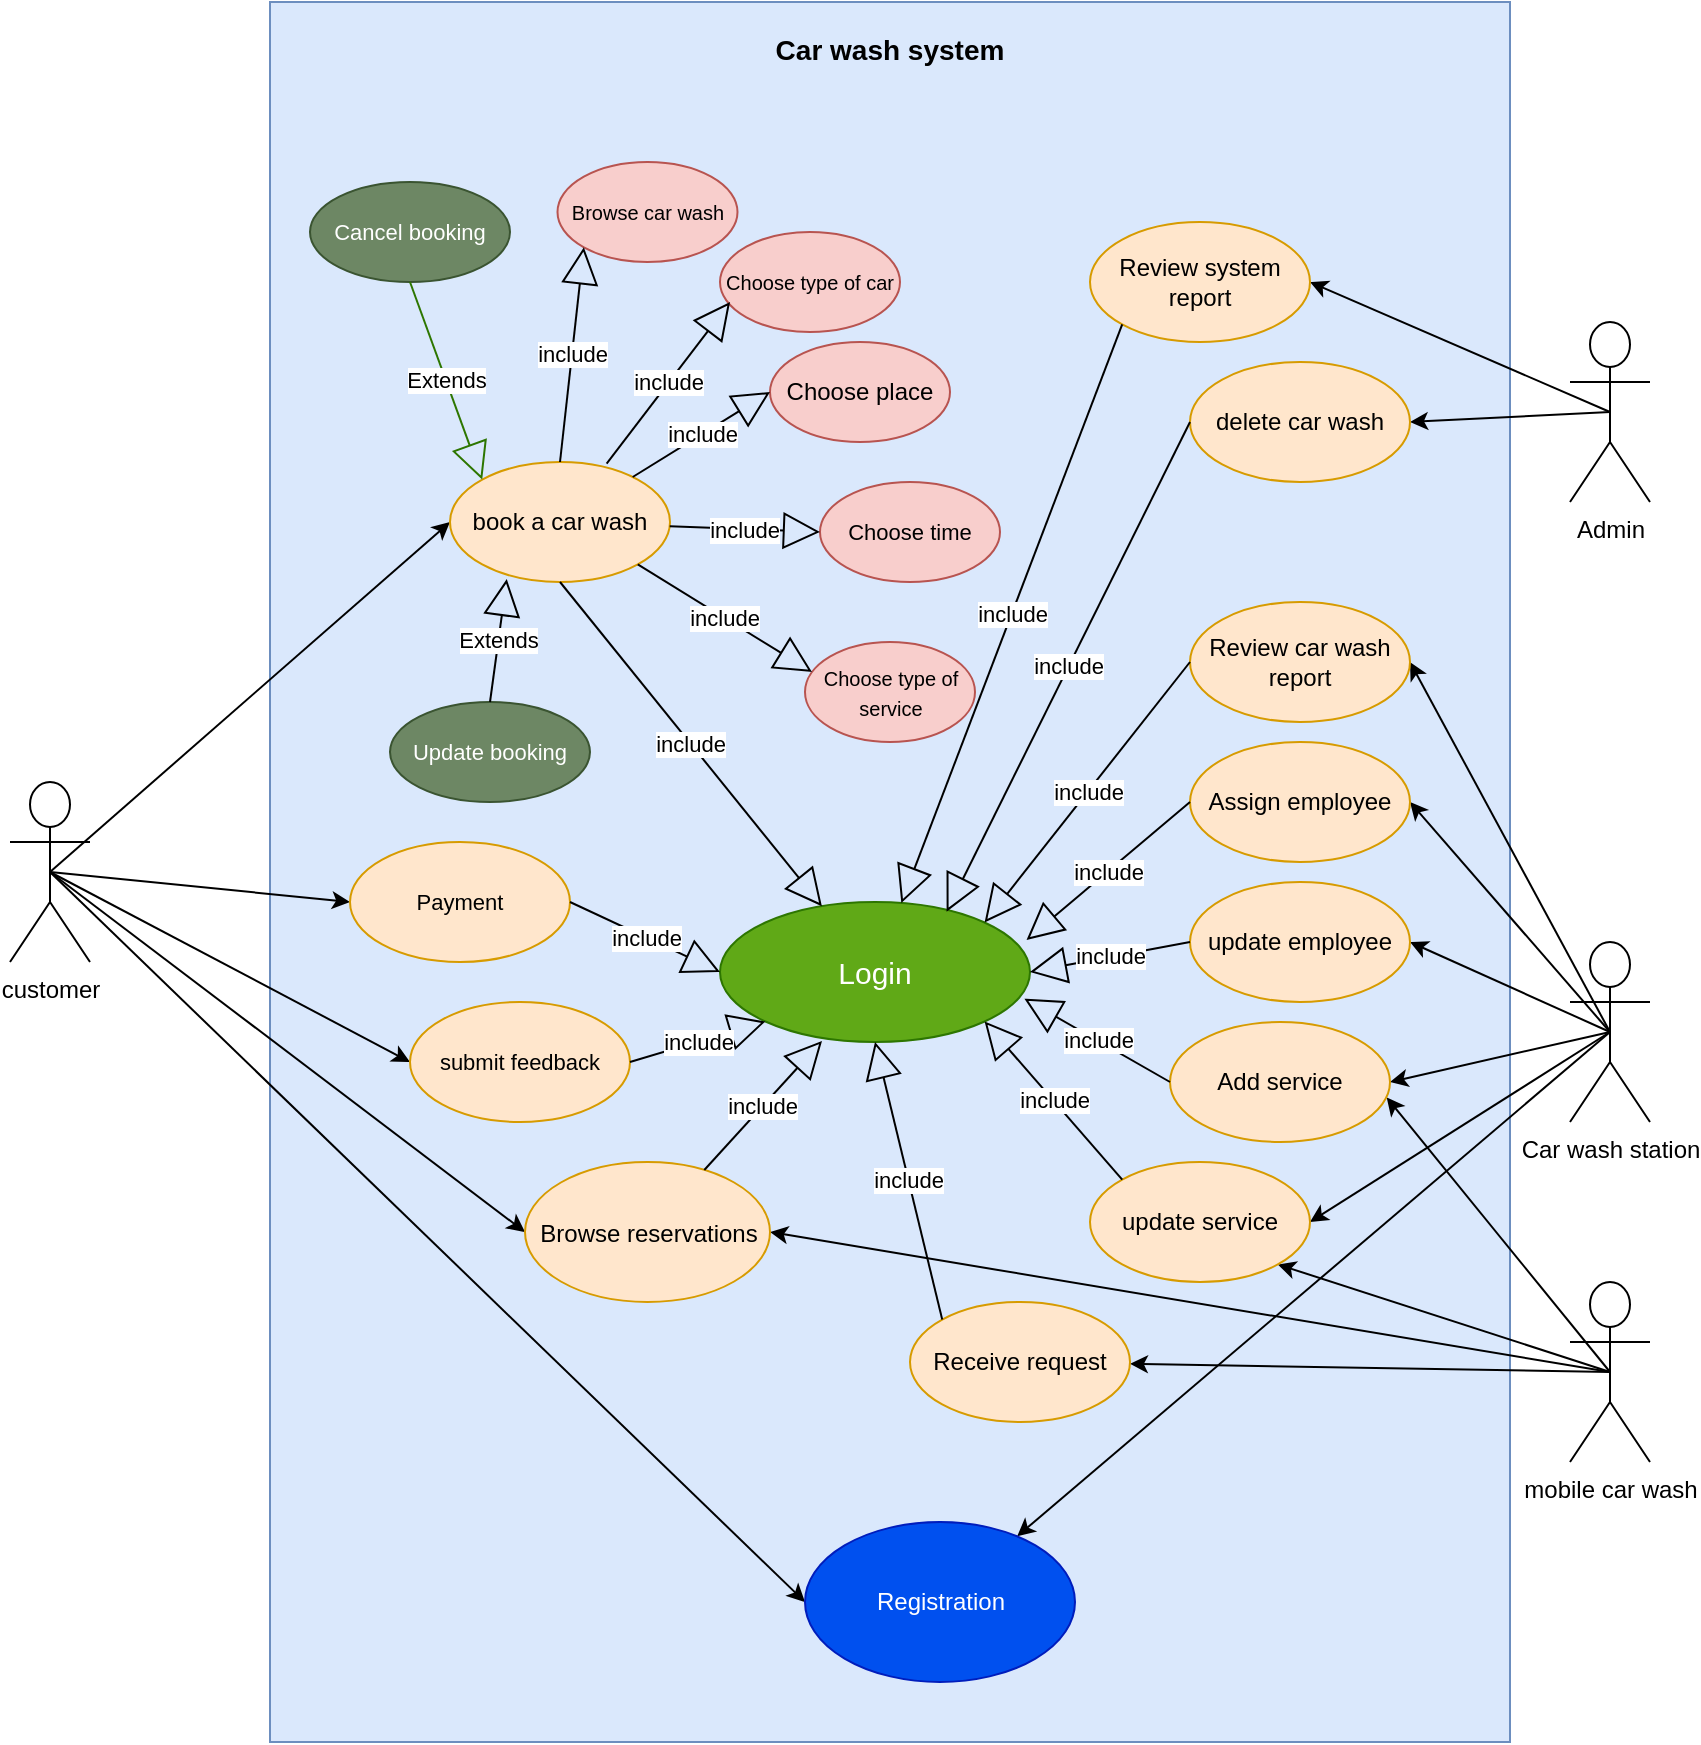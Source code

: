 <mxfile version="13.8.7" type="github">
  <diagram id="2PLEH2ws_kZJPNC3M2L6" name="Page-1">
    <mxGraphModel dx="1824" dy="544" grid="1" gridSize="10" guides="1" tooltips="1" connect="1" arrows="1" fold="1" page="1" pageScale="1" pageWidth="850" pageHeight="1100" math="0" shadow="0">
      <root>
        <mxCell id="0" />
        <mxCell id="1" parent="0" />
        <mxCell id="zVRTShELpcH3X-Ul6cue-8" value="" style="rounded=0;whiteSpace=wrap;html=1;fillColor=#dae8fc;strokeColor=#6c8ebf;" parent="1" vertex="1">
          <mxGeometry x="120" y="40" width="620" height="870" as="geometry" />
        </mxCell>
        <mxCell id="6ocrz9YHpiCbbP5gVBqt-14" style="edgeStyle=none;rounded=0;orthogonalLoop=1;jettySize=auto;html=1;exitX=0.5;exitY=0.5;exitDx=0;exitDy=0;exitPerimeter=0;entryX=0;entryY=0.5;entryDx=0;entryDy=0;" edge="1" parent="1" source="zVRTShELpcH3X-Ul6cue-9" target="zVRTShELpcH3X-Ul6cue-24">
          <mxGeometry relative="1" as="geometry" />
        </mxCell>
        <mxCell id="6ocrz9YHpiCbbP5gVBqt-16" style="edgeStyle=none;rounded=0;orthogonalLoop=1;jettySize=auto;html=1;exitX=0.5;exitY=0.5;exitDx=0;exitDy=0;exitPerimeter=0;entryX=0;entryY=0.5;entryDx=0;entryDy=0;" edge="1" parent="1" source="zVRTShELpcH3X-Ul6cue-9" target="zVRTShELpcH3X-Ul6cue-28">
          <mxGeometry relative="1" as="geometry" />
        </mxCell>
        <mxCell id="6ocrz9YHpiCbbP5gVBqt-17" style="edgeStyle=none;rounded=0;orthogonalLoop=1;jettySize=auto;html=1;exitX=0.5;exitY=0.5;exitDx=0;exitDy=0;exitPerimeter=0;entryX=0;entryY=0.5;entryDx=0;entryDy=0;" edge="1" parent="1" source="zVRTShELpcH3X-Ul6cue-9" target="zVRTShELpcH3X-Ul6cue-29">
          <mxGeometry relative="1" as="geometry" />
        </mxCell>
        <mxCell id="6ocrz9YHpiCbbP5gVBqt-21" style="edgeStyle=none;rounded=0;orthogonalLoop=1;jettySize=auto;html=1;exitX=0.5;exitY=0.5;exitDx=0;exitDy=0;exitPerimeter=0;entryX=0;entryY=0.5;entryDx=0;entryDy=0;" edge="1" parent="1" source="zVRTShELpcH3X-Ul6cue-9" target="zVRTShELpcH3X-Ul6cue-15">
          <mxGeometry relative="1" as="geometry" />
        </mxCell>
        <mxCell id="6ocrz9YHpiCbbP5gVBqt-24" style="edgeStyle=none;rounded=0;orthogonalLoop=1;jettySize=auto;html=1;exitX=0.5;exitY=0.5;exitDx=0;exitDy=0;exitPerimeter=0;entryX=0;entryY=0.5;entryDx=0;entryDy=0;" edge="1" parent="1" source="zVRTShELpcH3X-Ul6cue-9" target="6ocrz9YHpiCbbP5gVBqt-23">
          <mxGeometry relative="1" as="geometry" />
        </mxCell>
        <mxCell id="zVRTShELpcH3X-Ul6cue-9" value="customer&lt;br&gt;" style="shape=umlActor;verticalLabelPosition=bottom;verticalAlign=top;html=1;" parent="1" vertex="1">
          <mxGeometry x="-10" y="430" width="40" height="90" as="geometry" />
        </mxCell>
        <mxCell id="6ocrz9YHpiCbbP5gVBqt-32" style="edgeStyle=none;rounded=0;orthogonalLoop=1;jettySize=auto;html=1;exitX=0.5;exitY=0.5;exitDx=0;exitDy=0;exitPerimeter=0;entryX=1;entryY=0.5;entryDx=0;entryDy=0;" edge="1" parent="1" source="zVRTShELpcH3X-Ul6cue-10" target="6ocrz9YHpiCbbP5gVBqt-29">
          <mxGeometry relative="1" as="geometry" />
        </mxCell>
        <mxCell id="6ocrz9YHpiCbbP5gVBqt-33" style="edgeStyle=none;rounded=0;orthogonalLoop=1;jettySize=auto;html=1;exitX=0.5;exitY=0.5;exitDx=0;exitDy=0;exitPerimeter=0;entryX=1;entryY=0.5;entryDx=0;entryDy=0;" edge="1" parent="1" source="zVRTShELpcH3X-Ul6cue-10" target="6ocrz9YHpiCbbP5gVBqt-30">
          <mxGeometry relative="1" as="geometry" />
        </mxCell>
        <mxCell id="zVRTShELpcH3X-Ul6cue-10" value="Admin&lt;br&gt;" style="shape=umlActor;verticalLabelPosition=bottom;verticalAlign=top;html=1;" parent="1" vertex="1">
          <mxGeometry x="770" y="200" width="40" height="90" as="geometry" />
        </mxCell>
        <mxCell id="6ocrz9YHpiCbbP5gVBqt-45" style="edgeStyle=none;rounded=0;orthogonalLoop=1;jettySize=auto;html=1;exitX=0.5;exitY=0.5;exitDx=0;exitDy=0;exitPerimeter=0;entryX=1;entryY=1;entryDx=0;entryDy=0;" edge="1" parent="1" source="zVRTShELpcH3X-Ul6cue-11" target="6ocrz9YHpiCbbP5gVBqt-27">
          <mxGeometry relative="1" as="geometry" />
        </mxCell>
        <mxCell id="6ocrz9YHpiCbbP5gVBqt-46" style="edgeStyle=none;rounded=0;orthogonalLoop=1;jettySize=auto;html=1;exitX=0.5;exitY=0.5;exitDx=0;exitDy=0;exitPerimeter=0;entryX=0.985;entryY=0.629;entryDx=0;entryDy=0;entryPerimeter=0;" edge="1" parent="1" source="zVRTShELpcH3X-Ul6cue-11" target="6ocrz9YHpiCbbP5gVBqt-26">
          <mxGeometry relative="1" as="geometry" />
        </mxCell>
        <mxCell id="6ocrz9YHpiCbbP5gVBqt-52" style="edgeStyle=none;rounded=0;orthogonalLoop=1;jettySize=auto;html=1;exitX=0.5;exitY=0.5;exitDx=0;exitDy=0;exitPerimeter=0;entryX=1;entryY=0.5;entryDx=0;entryDy=0;" edge="1" parent="1" source="zVRTShELpcH3X-Ul6cue-11" target="6ocrz9YHpiCbbP5gVBqt-23">
          <mxGeometry relative="1" as="geometry" />
        </mxCell>
        <mxCell id="6ocrz9YHpiCbbP5gVBqt-68" style="edgeStyle=none;rounded=0;orthogonalLoop=1;jettySize=auto;html=1;exitX=0.5;exitY=0.5;exitDx=0;exitDy=0;exitPerimeter=0;fontSize=14;" edge="1" parent="1" source="zVRTShELpcH3X-Ul6cue-11" target="6ocrz9YHpiCbbP5gVBqt-67">
          <mxGeometry relative="1" as="geometry" />
        </mxCell>
        <mxCell id="zVRTShELpcH3X-Ul6cue-11" value="mobile car wash" style="shape=umlActor;verticalLabelPosition=bottom;verticalAlign=top;html=1;" parent="1" vertex="1">
          <mxGeometry x="770" y="680" width="40" height="90" as="geometry" />
        </mxCell>
        <mxCell id="6ocrz9YHpiCbbP5gVBqt-41" style="edgeStyle=none;rounded=0;orthogonalLoop=1;jettySize=auto;html=1;exitX=0.5;exitY=0.5;exitDx=0;exitDy=0;exitPerimeter=0;entryX=1;entryY=0.5;entryDx=0;entryDy=0;" edge="1" parent="1" source="zVRTShELpcH3X-Ul6cue-12" target="6ocrz9YHpiCbbP5gVBqt-22">
          <mxGeometry relative="1" as="geometry" />
        </mxCell>
        <mxCell id="6ocrz9YHpiCbbP5gVBqt-42" style="edgeStyle=none;rounded=0;orthogonalLoop=1;jettySize=auto;html=1;entryX=1;entryY=0.5;entryDx=0;entryDy=0;" edge="1" parent="1" target="6ocrz9YHpiCbbP5gVBqt-25">
          <mxGeometry relative="1" as="geometry">
            <mxPoint x="790" y="555" as="sourcePoint" />
          </mxGeometry>
        </mxCell>
        <mxCell id="6ocrz9YHpiCbbP5gVBqt-43" style="edgeStyle=none;rounded=0;orthogonalLoop=1;jettySize=auto;html=1;exitX=0.5;exitY=0.5;exitDx=0;exitDy=0;exitPerimeter=0;entryX=1;entryY=0.5;entryDx=0;entryDy=0;" edge="1" parent="1" source="zVRTShELpcH3X-Ul6cue-12" target="6ocrz9YHpiCbbP5gVBqt-26">
          <mxGeometry relative="1" as="geometry" />
        </mxCell>
        <mxCell id="6ocrz9YHpiCbbP5gVBqt-44" style="edgeStyle=none;rounded=0;orthogonalLoop=1;jettySize=auto;html=1;exitX=0.5;exitY=0.5;exitDx=0;exitDy=0;exitPerimeter=0;entryX=1;entryY=0.5;entryDx=0;entryDy=0;" edge="1" parent="1" source="zVRTShELpcH3X-Ul6cue-12" target="6ocrz9YHpiCbbP5gVBqt-27">
          <mxGeometry relative="1" as="geometry" />
        </mxCell>
        <mxCell id="6ocrz9YHpiCbbP5gVBqt-48" style="edgeStyle=none;rounded=0;orthogonalLoop=1;jettySize=auto;html=1;exitX=0.5;exitY=0.5;exitDx=0;exitDy=0;exitPerimeter=0;" edge="1" parent="1" source="zVRTShELpcH3X-Ul6cue-12" target="zVRTShELpcH3X-Ul6cue-15">
          <mxGeometry relative="1" as="geometry" />
        </mxCell>
        <mxCell id="6ocrz9YHpiCbbP5gVBqt-51" style="edgeStyle=none;rounded=0;orthogonalLoop=1;jettySize=auto;html=1;exitX=0.5;exitY=0.5;exitDx=0;exitDy=0;exitPerimeter=0;entryX=1;entryY=0.5;entryDx=0;entryDy=0;" edge="1" parent="1" source="zVRTShELpcH3X-Ul6cue-12" target="6ocrz9YHpiCbbP5gVBqt-49">
          <mxGeometry relative="1" as="geometry" />
        </mxCell>
        <mxCell id="zVRTShELpcH3X-Ul6cue-12" value="Car wash station" style="shape=umlActor;verticalLabelPosition=bottom;verticalAlign=top;html=1;" parent="1" vertex="1">
          <mxGeometry x="770" y="510" width="40" height="90" as="geometry" />
        </mxCell>
        <mxCell id="zVRTShELpcH3X-Ul6cue-15" value="Registration" style="ellipse;whiteSpace=wrap;html=1;fillColor=#0050ef;strokeColor=#001DBC;fontColor=#ffffff;" parent="1" vertex="1">
          <mxGeometry x="387.5" y="800" width="135" height="80" as="geometry" />
        </mxCell>
        <mxCell id="zVRTShELpcH3X-Ul6cue-19" value="&lt;font style=&quot;font-size: 15px&quot;&gt;Login&lt;/font&gt;" style="ellipse;whiteSpace=wrap;html=1;fillColor=#60a917;strokeColor=#2D7600;fontColor=#ffffff;" parent="1" vertex="1">
          <mxGeometry x="345" y="490" width="155" height="70" as="geometry" />
        </mxCell>
        <mxCell id="zVRTShELpcH3X-Ul6cue-23" value="&lt;font style=&quot;font-size: 10px&quot;&gt;Browse car wash&lt;/font&gt;" style="ellipse;whiteSpace=wrap;html=1;fillColor=#f8cecc;strokeColor=#b85450;" parent="1" vertex="1">
          <mxGeometry x="263.75" y="120" width="90" height="50" as="geometry" />
        </mxCell>
        <mxCell id="zVRTShELpcH3X-Ul6cue-24" value="book a car wash" style="ellipse;whiteSpace=wrap;html=1;fillColor=#ffe6cc;strokeColor=#d79b00;" parent="1" vertex="1">
          <mxGeometry x="210" y="270" width="110" height="60" as="geometry" />
        </mxCell>
        <mxCell id="zVRTShELpcH3X-Ul6cue-26" value="&lt;font style=&quot;font-size: 10px&quot;&gt;Choose type of service&lt;/font&gt;" style="ellipse;whiteSpace=wrap;html=1;fillColor=#f8cecc;strokeColor=#b85450;" parent="1" vertex="1">
          <mxGeometry x="387.5" y="360" width="85" height="50" as="geometry" />
        </mxCell>
        <mxCell id="zVRTShELpcH3X-Ul6cue-28" value="&lt;span style=&quot;font-size: 11px&quot;&gt;Payment&lt;/span&gt;" style="ellipse;whiteSpace=wrap;html=1;fillColor=#ffe6cc;strokeColor=#d79b00;" parent="1" vertex="1">
          <mxGeometry x="160" y="460" width="110" height="60" as="geometry" />
        </mxCell>
        <mxCell id="zVRTShELpcH3X-Ul6cue-29" value="&lt;font style=&quot;font-size: 11px&quot;&gt;submit feedback&lt;/font&gt;" style="ellipse;whiteSpace=wrap;html=1;fillColor=#ffe6cc;strokeColor=#d79b00;" parent="1" vertex="1">
          <mxGeometry x="190" y="540" width="110" height="60" as="geometry" />
        </mxCell>
        <mxCell id="zVRTShELpcH3X-Ul6cue-30" value="&lt;font style=&quot;font-size: 11px&quot;&gt;Cancel booking&lt;/font&gt;" style="ellipse;whiteSpace=wrap;html=1;fillColor=#6d8764;strokeColor=#3A5431;fontColor=#ffffff;" parent="1" vertex="1">
          <mxGeometry x="140" y="130" width="100" height="50" as="geometry" />
        </mxCell>
        <mxCell id="6ocrz9YHpiCbbP5gVBqt-6" value="include" style="endArrow=block;endSize=16;endFill=0;html=1;exitX=0.5;exitY=1;exitDx=0;exitDy=0;" edge="1" parent="1" source="zVRTShELpcH3X-Ul6cue-24" target="zVRTShELpcH3X-Ul6cue-19">
          <mxGeometry width="160" relative="1" as="geometry">
            <mxPoint x="395" y="230" as="sourcePoint" />
            <mxPoint x="450" y="440" as="targetPoint" />
          </mxGeometry>
        </mxCell>
        <mxCell id="6ocrz9YHpiCbbP5gVBqt-7" value="&lt;font style=&quot;font-size: 12px&quot;&gt;Choose place&lt;/font&gt;" style="ellipse;whiteSpace=wrap;html=1;fillColor=#f8cecc;strokeColor=#b85450;" vertex="1" parent="1">
          <mxGeometry x="370" y="210" width="90" height="50" as="geometry" />
        </mxCell>
        <mxCell id="6ocrz9YHpiCbbP5gVBqt-8" value="&lt;font style=&quot;font-size: 11px&quot;&gt;Choose time&lt;/font&gt;" style="ellipse;whiteSpace=wrap;html=1;fillColor=#f8cecc;strokeColor=#b85450;" vertex="1" parent="1">
          <mxGeometry x="395" y="280" width="90" height="50" as="geometry" />
        </mxCell>
        <mxCell id="6ocrz9YHpiCbbP5gVBqt-9" value="include" style="endArrow=block;endSize=16;endFill=0;html=1;exitX=0.5;exitY=0;exitDx=0;exitDy=0;entryX=0;entryY=1;entryDx=0;entryDy=0;" edge="1" parent="1" source="zVRTShELpcH3X-Ul6cue-24" target="zVRTShELpcH3X-Ul6cue-23">
          <mxGeometry width="160" relative="1" as="geometry">
            <mxPoint x="410.001" y="240.003" as="sourcePoint" />
            <mxPoint x="485.762" y="365.301" as="targetPoint" />
          </mxGeometry>
        </mxCell>
        <mxCell id="6ocrz9YHpiCbbP5gVBqt-10" value="include" style="endArrow=block;endSize=16;endFill=0;html=1;entryX=0;entryY=0.5;entryDx=0;entryDy=0;" edge="1" parent="1" source="zVRTShELpcH3X-Ul6cue-24" target="6ocrz9YHpiCbbP5gVBqt-7">
          <mxGeometry width="160" relative="1" as="geometry">
            <mxPoint x="268.18" y="315" as="sourcePoint" />
            <mxPoint x="230.0" y="272.678" as="targetPoint" />
          </mxGeometry>
        </mxCell>
        <mxCell id="6ocrz9YHpiCbbP5gVBqt-11" value="include" style="endArrow=block;endSize=16;endFill=0;html=1;entryX=0;entryY=0.5;entryDx=0;entryDy=0;" edge="1" parent="1" source="zVRTShELpcH3X-Ul6cue-24" target="6ocrz9YHpiCbbP5gVBqt-8">
          <mxGeometry width="160" relative="1" as="geometry">
            <mxPoint x="308.821" y="339.996" as="sourcePoint" />
            <mxPoint x="220.0" y="315.908" as="targetPoint" />
          </mxGeometry>
        </mxCell>
        <mxCell id="6ocrz9YHpiCbbP5gVBqt-13" value="include" style="endArrow=block;endSize=16;endFill=0;html=1;entryX=0.041;entryY=0.3;entryDx=0;entryDy=0;entryPerimeter=0;exitX=1;exitY=1;exitDx=0;exitDy=0;" edge="1" parent="1" source="zVRTShELpcH3X-Ul6cue-24" target="zVRTShELpcH3X-Ul6cue-26">
          <mxGeometry width="160" relative="1" as="geometry">
            <mxPoint x="284.193" y="328.416" as="sourcePoint" />
            <mxPoint x="345" y="345" as="targetPoint" />
          </mxGeometry>
        </mxCell>
        <mxCell id="6ocrz9YHpiCbbP5gVBqt-18" value="Extends" style="endArrow=block;endSize=16;endFill=0;html=1;entryX=0;entryY=0;entryDx=0;entryDy=0;exitX=0.5;exitY=1;exitDx=0;exitDy=0;fillColor=#60a917;strokeColor=#2D7600;" edge="1" parent="1" source="zVRTShELpcH3X-Ul6cue-30" target="zVRTShELpcH3X-Ul6cue-24">
          <mxGeometry width="160" relative="1" as="geometry">
            <mxPoint x="170" y="220" as="sourcePoint" />
            <mxPoint x="330" y="220" as="targetPoint" />
          </mxGeometry>
        </mxCell>
        <mxCell id="6ocrz9YHpiCbbP5gVBqt-19" value="&lt;font style=&quot;font-size: 11px&quot;&gt;Update booking&lt;/font&gt;" style="ellipse;whiteSpace=wrap;html=1;fillColor=#6d8764;strokeColor=#3A5431;fontColor=#ffffff;" vertex="1" parent="1">
          <mxGeometry x="180" y="390" width="100" height="50" as="geometry" />
        </mxCell>
        <mxCell id="6ocrz9YHpiCbbP5gVBqt-20" value="Extends" style="endArrow=block;endSize=16;endFill=0;html=1;entryX=0.258;entryY=0.976;entryDx=0;entryDy=0;exitX=0.5;exitY=0;exitDx=0;exitDy=0;entryPerimeter=0;" edge="1" parent="1" source="6ocrz9YHpiCbbP5gVBqt-19" target="zVRTShELpcH3X-Ul6cue-24">
          <mxGeometry width="160" relative="1" as="geometry">
            <mxPoint x="230" y="320" as="sourcePoint" />
            <mxPoint x="390" y="320" as="targetPoint" />
          </mxGeometry>
        </mxCell>
        <mxCell id="6ocrz9YHpiCbbP5gVBqt-22" value="Assign employee" style="ellipse;whiteSpace=wrap;html=1;fillColor=#ffe6cc;strokeColor=#d79b00;" vertex="1" parent="1">
          <mxGeometry x="580" y="410" width="110" height="60" as="geometry" />
        </mxCell>
        <mxCell id="6ocrz9YHpiCbbP5gVBqt-23" value="&lt;span style=&quot;font-weight: normal&quot;&gt;&lt;font style=&quot;font-size: 12px&quot;&gt;Browse reservations&lt;/font&gt;&lt;/span&gt;" style="ellipse;whiteSpace=wrap;html=1;strokeWidth=1;fillColor=#ffe6cc;strokeColor=#d79b00;fontSize=14;fontStyle=1" vertex="1" parent="1">
          <mxGeometry x="247.5" y="620" width="122.5" height="70" as="geometry" />
        </mxCell>
        <mxCell id="6ocrz9YHpiCbbP5gVBqt-25" value="update employee" style="ellipse;whiteSpace=wrap;html=1;fillColor=#ffe6cc;strokeColor=#d79b00;" vertex="1" parent="1">
          <mxGeometry x="580" y="480" width="110" height="60" as="geometry" />
        </mxCell>
        <mxCell id="6ocrz9YHpiCbbP5gVBqt-26" value="Add service" style="ellipse;whiteSpace=wrap;html=1;fillColor=#ffe6cc;strokeColor=#d79b00;" vertex="1" parent="1">
          <mxGeometry x="570" y="550" width="110" height="60" as="geometry" />
        </mxCell>
        <mxCell id="6ocrz9YHpiCbbP5gVBqt-27" value="update service" style="ellipse;whiteSpace=wrap;html=1;fillColor=#ffe6cc;strokeColor=#d79b00;" vertex="1" parent="1">
          <mxGeometry x="530" y="620" width="110" height="60" as="geometry" />
        </mxCell>
        <mxCell id="6ocrz9YHpiCbbP5gVBqt-29" value="Review system report" style="ellipse;whiteSpace=wrap;html=1;fillColor=#ffe6cc;strokeColor=#d79b00;" vertex="1" parent="1">
          <mxGeometry x="530" y="150" width="110" height="60" as="geometry" />
        </mxCell>
        <mxCell id="6ocrz9YHpiCbbP5gVBqt-30" value="delete car wash" style="ellipse;whiteSpace=wrap;html=1;fillColor=#ffe6cc;strokeColor=#d79b00;" vertex="1" parent="1">
          <mxGeometry x="580" y="220" width="110" height="60" as="geometry" />
        </mxCell>
        <mxCell id="6ocrz9YHpiCbbP5gVBqt-49" value="Review car wash report" style="ellipse;whiteSpace=wrap;html=1;fillColor=#ffe6cc;strokeColor=#d79b00;" vertex="1" parent="1">
          <mxGeometry x="580" y="340" width="110" height="60" as="geometry" />
        </mxCell>
        <mxCell id="6ocrz9YHpiCbbP5gVBqt-53" value="Car wash system" style="text;align=center;fontStyle=1;verticalAlign=middle;spacingLeft=3;spacingRight=3;strokeColor=none;rotatable=0;points=[[0,0.5],[1,0.5]];portConstraint=eastwest;gradientColor=none;fontSize=14;strokeWidth=14;" vertex="1" parent="1">
          <mxGeometry x="390" y="50" width="80" height="26" as="geometry" />
        </mxCell>
        <mxCell id="6ocrz9YHpiCbbP5gVBqt-56" value="include" style="endArrow=block;endSize=16;endFill=0;html=1;exitX=1;exitY=0.5;exitDx=0;exitDy=0;entryX=0;entryY=0.5;entryDx=0;entryDy=0;" edge="1" parent="1" source="zVRTShELpcH3X-Ul6cue-28" target="zVRTShELpcH3X-Ul6cue-19">
          <mxGeometry width="160" relative="1" as="geometry">
            <mxPoint x="275" y="340" as="sourcePoint" />
            <mxPoint x="405.99" y="502.111" as="targetPoint" />
          </mxGeometry>
        </mxCell>
        <mxCell id="6ocrz9YHpiCbbP5gVBqt-57" value="include" style="endArrow=block;endSize=16;endFill=0;html=1;exitX=1;exitY=0.5;exitDx=0;exitDy=0;entryX=0;entryY=1;entryDx=0;entryDy=0;" edge="1" parent="1" source="zVRTShELpcH3X-Ul6cue-29" target="zVRTShELpcH3X-Ul6cue-19">
          <mxGeometry width="160" relative="1" as="geometry">
            <mxPoint x="280" y="500" as="sourcePoint" />
            <mxPoint x="355.0" y="535" as="targetPoint" />
          </mxGeometry>
        </mxCell>
        <mxCell id="6ocrz9YHpiCbbP5gVBqt-58" value="include" style="endArrow=block;endSize=16;endFill=0;html=1;entryX=0.329;entryY=0.993;entryDx=0;entryDy=0;entryPerimeter=0;" edge="1" parent="1" source="6ocrz9YHpiCbbP5gVBqt-23" target="zVRTShELpcH3X-Ul6cue-19">
          <mxGeometry width="160" relative="1" as="geometry">
            <mxPoint x="290" y="510" as="sourcePoint" />
            <mxPoint x="365.0" y="545" as="targetPoint" />
          </mxGeometry>
        </mxCell>
        <mxCell id="6ocrz9YHpiCbbP5gVBqt-59" value="include" style="endArrow=block;endSize=16;endFill=0;html=1;exitX=0;exitY=1;exitDx=0;exitDy=0;" edge="1" parent="1" source="6ocrz9YHpiCbbP5gVBqt-29" target="zVRTShELpcH3X-Ul6cue-19">
          <mxGeometry width="160" relative="1" as="geometry">
            <mxPoint x="275" y="340" as="sourcePoint" />
            <mxPoint x="405.99" y="502.111" as="targetPoint" />
          </mxGeometry>
        </mxCell>
        <mxCell id="6ocrz9YHpiCbbP5gVBqt-60" value="include" style="endArrow=block;endSize=16;endFill=0;html=1;exitX=0;exitY=0.5;exitDx=0;exitDy=0;entryX=0.731;entryY=0.069;entryDx=0;entryDy=0;entryPerimeter=0;" edge="1" parent="1" source="6ocrz9YHpiCbbP5gVBqt-30" target="zVRTShELpcH3X-Ul6cue-19">
          <mxGeometry width="160" relative="1" as="geometry">
            <mxPoint x="556.039" y="211.175" as="sourcePoint" />
            <mxPoint x="445.669" y="500.509" as="targetPoint" />
          </mxGeometry>
        </mxCell>
        <mxCell id="6ocrz9YHpiCbbP5gVBqt-61" value="include" style="endArrow=block;endSize=16;endFill=0;html=1;exitX=0;exitY=0.5;exitDx=0;exitDy=0;entryX=1;entryY=0;entryDx=0;entryDy=0;" edge="1" parent="1" source="6ocrz9YHpiCbbP5gVBqt-49" target="zVRTShELpcH3X-Ul6cue-19">
          <mxGeometry width="160" relative="1" as="geometry">
            <mxPoint x="590" y="260" as="sourcePoint" />
            <mxPoint x="468.305" y="504.83" as="targetPoint" />
          </mxGeometry>
        </mxCell>
        <mxCell id="6ocrz9YHpiCbbP5gVBqt-62" value="include" style="endArrow=block;endSize=16;endFill=0;html=1;exitX=0;exitY=0.5;exitDx=0;exitDy=0;entryX=0.989;entryY=0.271;entryDx=0;entryDy=0;entryPerimeter=0;" edge="1" parent="1" source="6ocrz9YHpiCbbP5gVBqt-22" target="zVRTShELpcH3X-Ul6cue-19">
          <mxGeometry width="160" relative="1" as="geometry">
            <mxPoint x="590" y="380" as="sourcePoint" />
            <mxPoint x="490" y="510" as="targetPoint" />
          </mxGeometry>
        </mxCell>
        <mxCell id="6ocrz9YHpiCbbP5gVBqt-63" value="include" style="endArrow=block;endSize=16;endFill=0;html=1;exitX=0;exitY=0.5;exitDx=0;exitDy=0;entryX=1;entryY=0.5;entryDx=0;entryDy=0;" edge="1" parent="1" source="6ocrz9YHpiCbbP5gVBqt-25" target="zVRTShELpcH3X-Ul6cue-19">
          <mxGeometry width="160" relative="1" as="geometry">
            <mxPoint x="590" y="450" as="sourcePoint" />
            <mxPoint x="500" y="520" as="targetPoint" />
          </mxGeometry>
        </mxCell>
        <mxCell id="6ocrz9YHpiCbbP5gVBqt-65" value="include" style="endArrow=block;endSize=16;endFill=0;html=1;exitX=0;exitY=0.5;exitDx=0;exitDy=0;entryX=0.982;entryY=0.691;entryDx=0;entryDy=0;entryPerimeter=0;" edge="1" parent="1" source="6ocrz9YHpiCbbP5gVBqt-26" target="zVRTShELpcH3X-Ul6cue-19">
          <mxGeometry width="160" relative="1" as="geometry">
            <mxPoint x="590" y="520" as="sourcePoint" />
            <mxPoint x="510" y="530" as="targetPoint" />
          </mxGeometry>
        </mxCell>
        <mxCell id="6ocrz9YHpiCbbP5gVBqt-66" value="include" style="endArrow=block;endSize=16;endFill=0;html=1;exitX=0;exitY=0;exitDx=0;exitDy=0;entryX=1;entryY=1;entryDx=0;entryDy=0;" edge="1" parent="1" source="6ocrz9YHpiCbbP5gVBqt-27" target="zVRTShELpcH3X-Ul6cue-19">
          <mxGeometry width="160" relative="1" as="geometry">
            <mxPoint x="580.0" y="590" as="sourcePoint" />
            <mxPoint x="507.21" y="548.37" as="targetPoint" />
          </mxGeometry>
        </mxCell>
        <mxCell id="6ocrz9YHpiCbbP5gVBqt-67" value="Receive request" style="ellipse;whiteSpace=wrap;html=1;fillColor=#ffe6cc;strokeColor=#d79b00;" vertex="1" parent="1">
          <mxGeometry x="440" y="690" width="110" height="60" as="geometry" />
        </mxCell>
        <mxCell id="6ocrz9YHpiCbbP5gVBqt-69" value="include" style="endArrow=block;endSize=16;endFill=0;html=1;exitX=0;exitY=0;exitDx=0;exitDy=0;entryX=0.5;entryY=1;entryDx=0;entryDy=0;" edge="1" parent="1" source="6ocrz9YHpiCbbP5gVBqt-67" target="zVRTShELpcH3X-Ul6cue-19">
          <mxGeometry width="160" relative="1" as="geometry">
            <mxPoint x="556.039" y="638.825" as="sourcePoint" />
            <mxPoint x="487.633" y="559.598" as="targetPoint" />
          </mxGeometry>
        </mxCell>
        <mxCell id="6ocrz9YHpiCbbP5gVBqt-70" value="&lt;font style=&quot;font-size: 10px&quot;&gt;Choose type of car&lt;/font&gt;" style="ellipse;whiteSpace=wrap;html=1;fillColor=#f8cecc;strokeColor=#b85450;" vertex="1" parent="1">
          <mxGeometry x="345" y="155" width="90" height="50" as="geometry" />
        </mxCell>
        <mxCell id="6ocrz9YHpiCbbP5gVBqt-71" value="include" style="endArrow=block;endSize=16;endFill=0;html=1;exitX=0.712;exitY=0.014;exitDx=0;exitDy=0;entryX=0.056;entryY=0.7;entryDx=0;entryDy=0;entryPerimeter=0;exitPerimeter=0;" edge="1" parent="1" source="zVRTShELpcH3X-Ul6cue-24" target="6ocrz9YHpiCbbP5gVBqt-70">
          <mxGeometry width="160" relative="1" as="geometry">
            <mxPoint x="275" y="280" as="sourcePoint" />
            <mxPoint x="286.93" y="172.678" as="targetPoint" />
          </mxGeometry>
        </mxCell>
      </root>
    </mxGraphModel>
  </diagram>
</mxfile>
